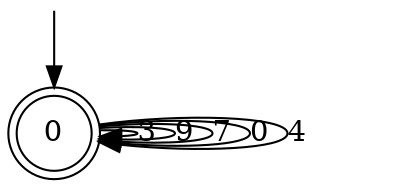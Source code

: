 digraph g {

	s0 [shape="doublecircle" label="0"];
	s0 -> s0 [label="3"];
	s0 -> s0 [label="9"];
	s0 -> s0 [label="7"];
	s0 -> s0 [label="0"];
	s0 -> s0 [label="4"];

__start0 [label="" shape="none" width="0" height="0"];
__start0 -> s0;

}
